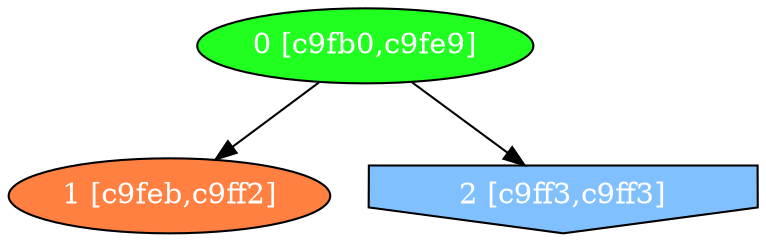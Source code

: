 diGraph libnss3{
	libnss3_0  [style=filled fillcolor="#20FF20" fontcolor="#ffffff" shape=oval label="0 [c9fb0,c9fe9]"]
	libnss3_1  [style=filled fillcolor="#FF8040" fontcolor="#ffffff" shape=oval label="1 [c9feb,c9ff2]"]
	libnss3_2  [style=filled fillcolor="#80C0FF" fontcolor="#ffffff" shape=invhouse label="2 [c9ff3,c9ff3]"]

	libnss3_0 -> libnss3_1
	libnss3_0 -> libnss3_2
}